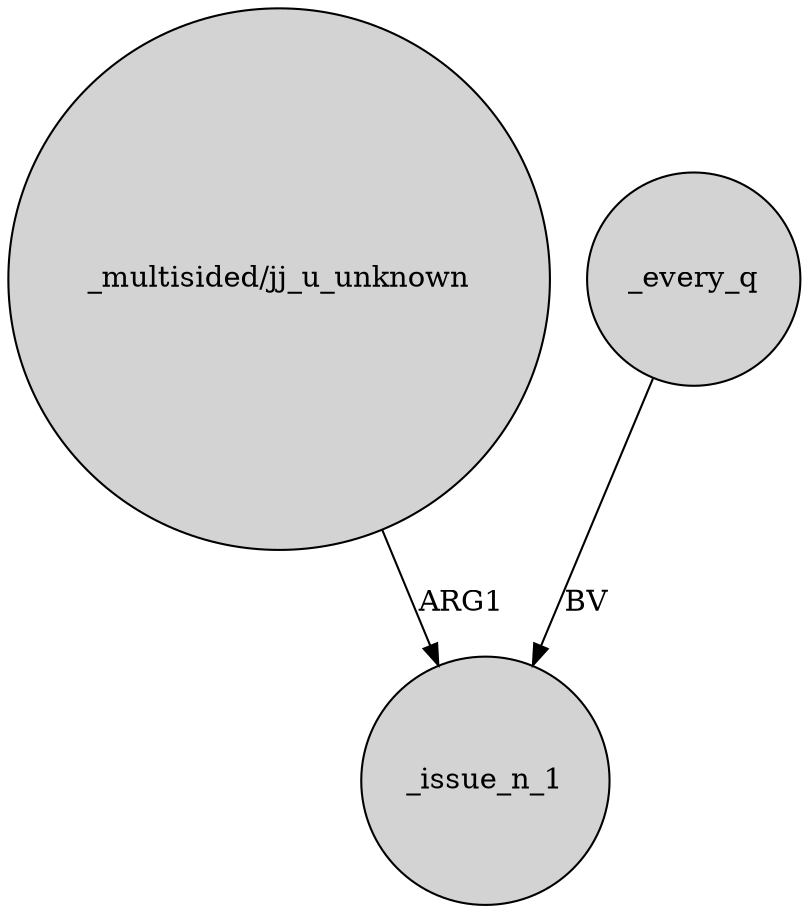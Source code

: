digraph {
	node [shape=circle style=filled]
	"_multisided/jj_u_unknown" -> _issue_n_1 [label=ARG1]
	_every_q -> _issue_n_1 [label=BV]
}
